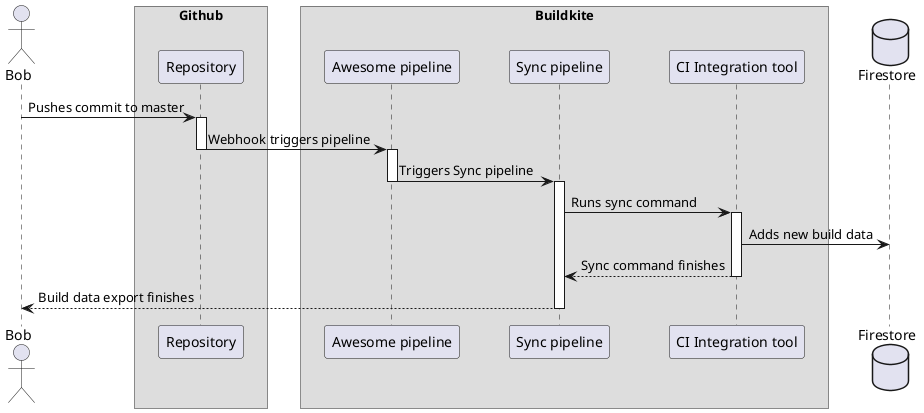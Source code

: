 @startuml buildkite_sequence_diagram
    skinparam ParticipantPadding 20
    skinparam BoxPadding 10

    actor Bob

    box Github
        participant Repository
    endbox

    box Buildkite
        participant "Awesome pipeline"
        participant "Sync pipeline"
        participant "CI Integration tool"
    endbox

    database "Firestore" as FS

    Bob -> Repository : Pushes commit to master
    activate Repository

    Repository -> "Awesome pipeline" : Webhook triggers pipeline
    deactivate Repository
    activate "Awesome pipeline"

    "Awesome pipeline" -> "Sync pipeline" : Triggers Sync pipeline
    deactivate "Awesome pipeline"
    activate "Sync pipeline"

    "Sync pipeline" -> "CI Integration tool" : Runs sync command
    activate "CI Integration tool"

    "CI Integration tool" -> FS : Adds new build data

    "CI Integration tool" --> "Sync pipeline" : Sync command finishes
    deactivate "CI Integration tool"

    "Sync pipeline" --> Bob : Build data export finishes
    deactivate "Sync pipeline"
@enduml
